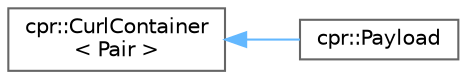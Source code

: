 digraph "Graphical Class Hierarchy"
{
 // INTERACTIVE_SVG=YES
 // LATEX_PDF_SIZE
  bgcolor="transparent";
  edge [fontname=Helvetica,fontsize=10,labelfontname=Helvetica,labelfontsize=10];
  node [fontname=Helvetica,fontsize=10,shape=box,height=0.2,width=0.4];
  rankdir="LR";
  Node0 [id="Node000000",label="cpr::CurlContainer\l\< Pair \>",height=0.2,width=0.4,color="grey40", fillcolor="white", style="filled",URL="$a00745.html",tooltip=" "];
  Node0 -> Node1 [id="edge5_Node000000_Node000001",dir="back",color="steelblue1",style="solid",tooltip=" "];
  Node1 [id="Node000001",label="cpr::Payload",height=0.2,width=0.4,color="grey40", fillcolor="white", style="filled",URL="$a00801.html",tooltip=" "];
}
